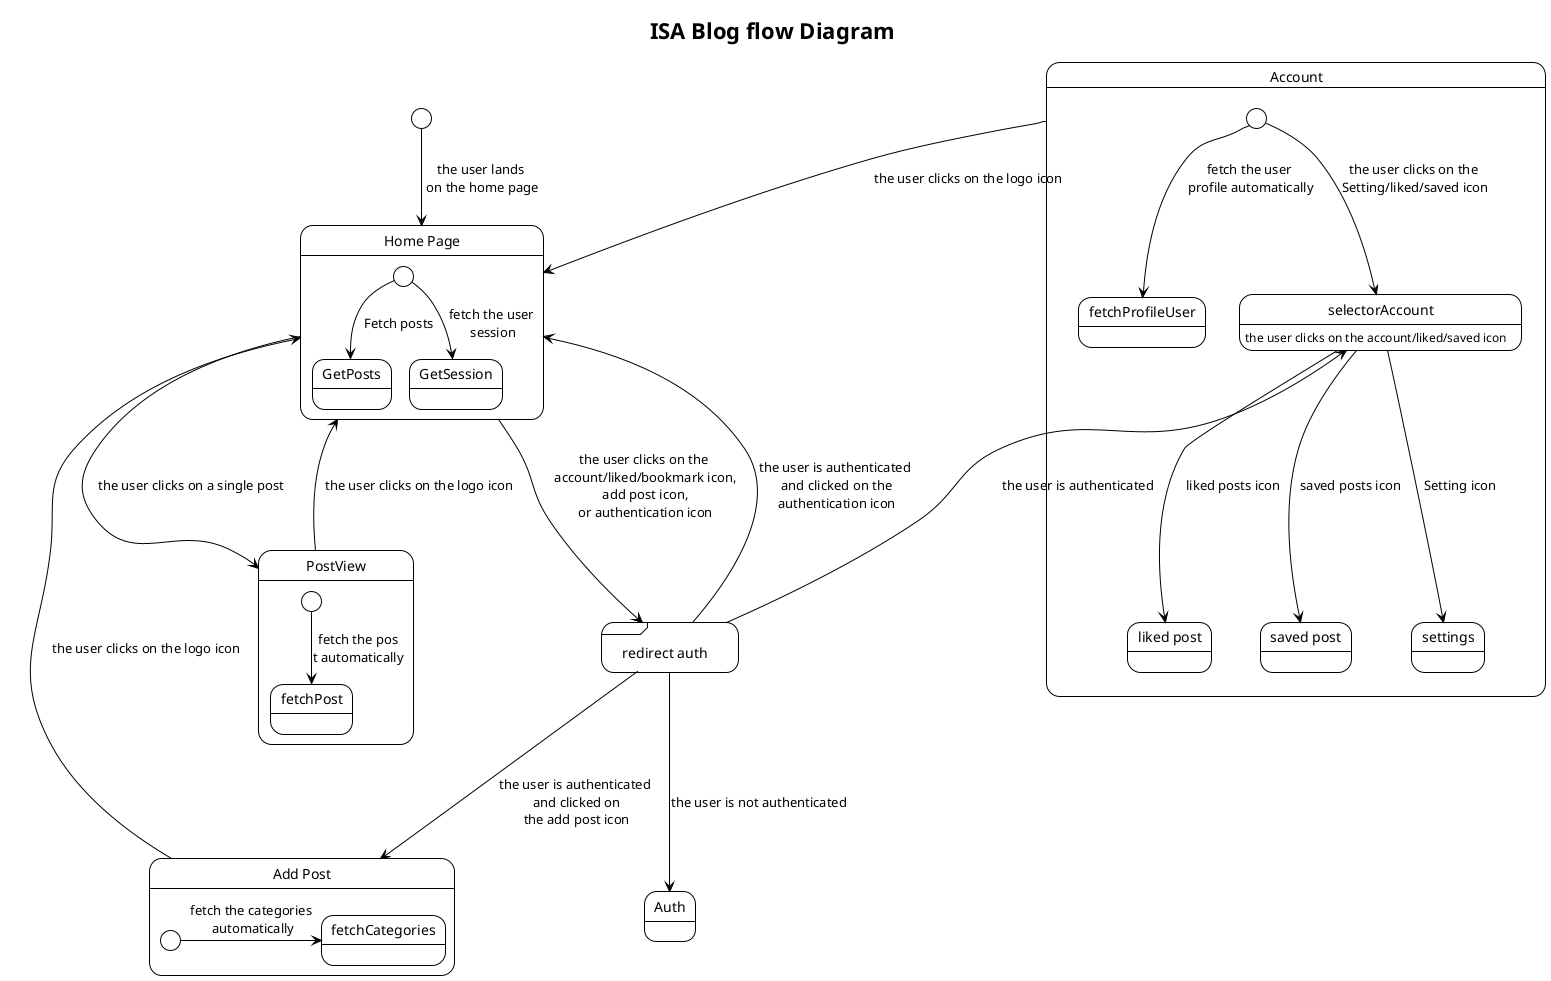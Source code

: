 @startuml

!theme plain
title ISA Blog flow Diagram

[*] --> HomePage : the user lands\n on the home page

state "Home Page" as HomePage {
  [*] --> GetPosts : Fetch posts
  [*] --> GetSession : fetch the user\n session
}

state "GetPosts" as GetPosts
state "GetSession" as GetSession

state "Account" as Account {
    [*] --> fetchProfileUser : fetch the user \nprofile automatically
    [*] --> selectorAccount : the user clicks on the \nSetting/liked/saved icon
    state "liked post" as LikedPost
    state "saved post" as SavedPost
    state "settings" as Settings
}

state "Add Post" as AddPost {
    [*] -> fetchCategories : fetch the categories\n automatically
}


state "PostView" as PostView {
    [*] --> fetchPost : fetch the pos\nt automatically
}

state "Auth" as Auth

state selectorAccount <<choice>>
selectorAccount: the user clicks on the account/liked/saved icon
selectorAccount --> Settings :  Setting icon
selectorAccount --> LikedPost : liked posts icon
selectorAccount --> SavedPost : saved posts icon

state "redirect auth" as redirectAuth <<sdlreceive>>
redirectAuth: the user is redirected to the auth page if not authenticated
redirectAuth --> Auth : the user is not authenticated
redirectAuth --> selectorAccount : the user is authenticated
redirectAuth --> AddPost : the user is authenticated\n and clicked on\n the add post icon
redirectAuth --> HomePage : the user is authenticated\n and clicked on the\n authentication icon

HomePage --> redirectAuth : the user clicks on the\n account/liked/bookmark icon,\n add post icon,\n or authentication icon
AddPost --> HomePage : the user clicks on the logo icon
Account --> HomePage : the user clicks on the logo icon
HomePage --> PostView : the user clicks on a single post
PostView --> HomePage : the user clicks on the logo icon
@enduml
